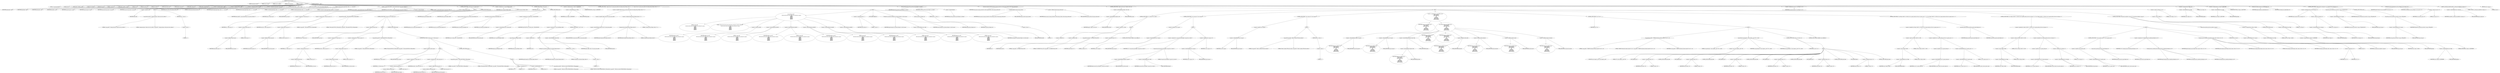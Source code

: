 digraph hostapd_notif_assoc {  
"1000115" [label = "(METHOD,hostapd_notif_assoc)" ]
"1000116" [label = "(PARAM,hostapd_data *hapd)" ]
"1000117" [label = "(PARAM,const u8 *addr)" ]
"1000118" [label = "(PARAM,const u8 *req_ies)" ]
"1000119" [label = "(PARAM,size_t req_ies_len)" ]
"1000120" [label = "(PARAM,int reassoc)" ]
"1000121" [label = "(BLOCK,,)" ]
"1000122" [label = "(LOCAL,v5: wpa_state_machine *)" ]
"1000123" [label = "(LOCAL,v6: u8 *)" ]
"1000124" [label = "(LOCAL,reason: unsigned __int16)" ]
"1000125" [label = "(LOCAL,v9: u8 [ 1064 ])" ]
"1000126" [label = "(LOCAL,ielen: size_t)" ]
"1000127" [label = "(LOCAL,ie: const u8 *)" ]
"1000128" [label = "(LOCAL,elems: ieee802_11_elems)" ]
"1000129" [label = "(LOCAL,res: int)" ]
"1000130" [label = "(LOCAL,new_assoc: int)" ]
"1000131" [label = "(LOCAL,sta: sta_info *)" ]
"1000132" [label = "(LOCAL,req_ies_lena: size_t)" ]
"1000133" [label = "(LOCAL,req_iesa: const u8 *)" ]
"1000134" [label = "(LOCAL,addra: const u8 *)" ]
"1000135" [label = "(LOCAL,hapda: hostapd_data *)" ]
"1000136" [label = "(<operator>.assignment,hapda = hapd)" ]
"1000137" [label = "(IDENTIFIER,hapda,hapda = hapd)" ]
"1000138" [label = "(IDENTIFIER,hapd,hapda = hapd)" ]
"1000139" [label = "(<operator>.assignment,addra = addr)" ]
"1000140" [label = "(IDENTIFIER,addra,addra = addr)" ]
"1000141" [label = "(IDENTIFIER,addr,addra = addr)" ]
"1000142" [label = "(<operator>.assignment,req_iesa = req_ies)" ]
"1000143" [label = "(IDENTIFIER,req_iesa,req_iesa = req_ies)" ]
"1000144" [label = "(IDENTIFIER,req_ies,req_iesa = req_ies)" ]
"1000145" [label = "(<operator>.assignment,req_ies_lena = req_ies_len)" ]
"1000146" [label = "(IDENTIFIER,req_ies_lena,req_ies_lena = req_ies_len)" ]
"1000147" [label = "(IDENTIFIER,req_ies_len,req_ies_lena = req_ies_len)" ]
"1000148" [label = "(CONTROL_STRUCTURE,if ( !addr ),if ( !addr ))" ]
"1000149" [label = "(<operator>.logicalNot,!addr)" ]
"1000150" [label = "(IDENTIFIER,addr,!addr)" ]
"1000151" [label = "(BLOCK,,)" ]
"1000152" [label = "(wpa_printf,wpa_printf(2, \"hostapd_notif_assoc: Skip event with no address\"))" ]
"1000153" [label = "(LITERAL,2,wpa_printf(2, \"hostapd_notif_assoc: Skip event with no address\"))" ]
"1000154" [label = "(LITERAL,\"hostapd_notif_assoc: Skip event with no address\",wpa_printf(2, \"hostapd_notif_assoc: Skip event with no address\"))" ]
"1000155" [label = "(RETURN,return -1;,return -1;)" ]
"1000156" [label = "(<operator>.minus,-1)" ]
"1000157" [label = "(LITERAL,1,-1)" ]
"1000158" [label = "(random_add_randomness,random_add_randomness(addra, 6u))" ]
"1000159" [label = "(IDENTIFIER,addra,random_add_randomness(addra, 6u))" ]
"1000160" [label = "(LITERAL,6u,random_add_randomness(addra, 6u))" ]
"1000161" [label = "(hostapd_logger,hostapd_logger(hapda, addra, 1u, 2, \"associated\"))" ]
"1000162" [label = "(IDENTIFIER,hapda,hostapd_logger(hapda, addra, 1u, 2, \"associated\"))" ]
"1000163" [label = "(IDENTIFIER,addra,hostapd_logger(hapda, addra, 1u, 2, \"associated\"))" ]
"1000164" [label = "(LITERAL,1u,hostapd_logger(hapda, addra, 1u, 2, \"associated\"))" ]
"1000165" [label = "(LITERAL,2,hostapd_logger(hapda, addra, 1u, 2, \"associated\"))" ]
"1000166" [label = "(LITERAL,\"associated\",hostapd_logger(hapda, addra, 1u, 2, \"associated\"))" ]
"1000167" [label = "(ieee802_11_parse_elems,ieee802_11_parse_elems(req_iesa, req_ies_lena, &elems, 0))" ]
"1000168" [label = "(IDENTIFIER,req_iesa,ieee802_11_parse_elems(req_iesa, req_ies_lena, &elems, 0))" ]
"1000169" [label = "(IDENTIFIER,req_ies_lena,ieee802_11_parse_elems(req_iesa, req_ies_lena, &elems, 0))" ]
"1000170" [label = "(<operator>.addressOf,&elems)" ]
"1000171" [label = "(IDENTIFIER,elems,ieee802_11_parse_elems(req_iesa, req_ies_lena, &elems, 0))" ]
"1000172" [label = "(LITERAL,0,ieee802_11_parse_elems(req_iesa, req_ies_lena, &elems, 0))" ]
"1000173" [label = "(CONTROL_STRUCTURE,if ( elems.wps_ie ),if ( elems.wps_ie ))" ]
"1000174" [label = "(<operator>.fieldAccess,elems.wps_ie)" ]
"1000175" [label = "(IDENTIFIER,elems,if ( elems.wps_ie ))" ]
"1000176" [label = "(FIELD_IDENTIFIER,wps_ie,wps_ie)" ]
"1000177" [label = "(BLOCK,,)" ]
"1000178" [label = "(<operator>.assignment,ie = elems.wps_ie - 2)" ]
"1000179" [label = "(IDENTIFIER,ie,ie = elems.wps_ie - 2)" ]
"1000180" [label = "(<operator>.subtraction,elems.wps_ie - 2)" ]
"1000181" [label = "(<operator>.fieldAccess,elems.wps_ie)" ]
"1000182" [label = "(IDENTIFIER,elems,elems.wps_ie - 2)" ]
"1000183" [label = "(FIELD_IDENTIFIER,wps_ie,wps_ie)" ]
"1000184" [label = "(LITERAL,2,elems.wps_ie - 2)" ]
"1000185" [label = "(<operator>.assignment,ielen = elems.wps_ie_len + 2)" ]
"1000186" [label = "(IDENTIFIER,ielen,ielen = elems.wps_ie_len + 2)" ]
"1000187" [label = "(<operator>.addition,elems.wps_ie_len + 2)" ]
"1000188" [label = "(<operator>.fieldAccess,elems.wps_ie_len)" ]
"1000189" [label = "(IDENTIFIER,elems,elems.wps_ie_len + 2)" ]
"1000190" [label = "(FIELD_IDENTIFIER,wps_ie_len,wps_ie_len)" ]
"1000191" [label = "(LITERAL,2,elems.wps_ie_len + 2)" ]
"1000192" [label = "(wpa_printf,wpa_printf(2, \"STA included WPS IE in (Re)AssocReq\"))" ]
"1000193" [label = "(LITERAL,2,wpa_printf(2, \"STA included WPS IE in (Re)AssocReq\"))" ]
"1000194" [label = "(LITERAL,\"STA included WPS IE in (Re)AssocReq\",wpa_printf(2, \"STA included WPS IE in (Re)AssocReq\"))" ]
"1000195" [label = "(CONTROL_STRUCTURE,else,else)" ]
"1000196" [label = "(CONTROL_STRUCTURE,if ( elems.rsn_ie ),if ( elems.rsn_ie ))" ]
"1000197" [label = "(<operator>.fieldAccess,elems.rsn_ie)" ]
"1000198" [label = "(IDENTIFIER,elems,if ( elems.rsn_ie ))" ]
"1000199" [label = "(FIELD_IDENTIFIER,rsn_ie,rsn_ie)" ]
"1000200" [label = "(BLOCK,,)" ]
"1000201" [label = "(<operator>.assignment,ie = elems.rsn_ie - 2)" ]
"1000202" [label = "(IDENTIFIER,ie,ie = elems.rsn_ie - 2)" ]
"1000203" [label = "(<operator>.subtraction,elems.rsn_ie - 2)" ]
"1000204" [label = "(<operator>.fieldAccess,elems.rsn_ie)" ]
"1000205" [label = "(IDENTIFIER,elems,elems.rsn_ie - 2)" ]
"1000206" [label = "(FIELD_IDENTIFIER,rsn_ie,rsn_ie)" ]
"1000207" [label = "(LITERAL,2,elems.rsn_ie - 2)" ]
"1000208" [label = "(<operator>.assignment,ielen = elems.rsn_ie_len + 2)" ]
"1000209" [label = "(IDENTIFIER,ielen,ielen = elems.rsn_ie_len + 2)" ]
"1000210" [label = "(<operator>.addition,elems.rsn_ie_len + 2)" ]
"1000211" [label = "(<operator>.fieldAccess,elems.rsn_ie_len)" ]
"1000212" [label = "(IDENTIFIER,elems,elems.rsn_ie_len + 2)" ]
"1000213" [label = "(FIELD_IDENTIFIER,rsn_ie_len,rsn_ie_len)" ]
"1000214" [label = "(LITERAL,2,elems.rsn_ie_len + 2)" ]
"1000215" [label = "(wpa_printf,wpa_printf(2, \"STA included RSN IE in (Re)AssocReq\"))" ]
"1000216" [label = "(LITERAL,2,wpa_printf(2, \"STA included RSN IE in (Re)AssocReq\"))" ]
"1000217" [label = "(LITERAL,\"STA included RSN IE in (Re)AssocReq\",wpa_printf(2, \"STA included RSN IE in (Re)AssocReq\"))" ]
"1000218" [label = "(CONTROL_STRUCTURE,else,else)" ]
"1000219" [label = "(CONTROL_STRUCTURE,if ( elems.wpa_ie ),if ( elems.wpa_ie ))" ]
"1000220" [label = "(<operator>.fieldAccess,elems.wpa_ie)" ]
"1000221" [label = "(IDENTIFIER,elems,if ( elems.wpa_ie ))" ]
"1000222" [label = "(FIELD_IDENTIFIER,wpa_ie,wpa_ie)" ]
"1000223" [label = "(BLOCK,,)" ]
"1000224" [label = "(<operator>.assignment,ie = elems.wpa_ie - 2)" ]
"1000225" [label = "(IDENTIFIER,ie,ie = elems.wpa_ie - 2)" ]
"1000226" [label = "(<operator>.subtraction,elems.wpa_ie - 2)" ]
"1000227" [label = "(<operator>.fieldAccess,elems.wpa_ie)" ]
"1000228" [label = "(IDENTIFIER,elems,elems.wpa_ie - 2)" ]
"1000229" [label = "(FIELD_IDENTIFIER,wpa_ie,wpa_ie)" ]
"1000230" [label = "(LITERAL,2,elems.wpa_ie - 2)" ]
"1000231" [label = "(<operator>.assignment,ielen = elems.wpa_ie_len + 2)" ]
"1000232" [label = "(IDENTIFIER,ielen,ielen = elems.wpa_ie_len + 2)" ]
"1000233" [label = "(<operator>.addition,elems.wpa_ie_len + 2)" ]
"1000234" [label = "(<operator>.fieldAccess,elems.wpa_ie_len)" ]
"1000235" [label = "(IDENTIFIER,elems,elems.wpa_ie_len + 2)" ]
"1000236" [label = "(FIELD_IDENTIFIER,wpa_ie_len,wpa_ie_len)" ]
"1000237" [label = "(LITERAL,2,elems.wpa_ie_len + 2)" ]
"1000238" [label = "(wpa_printf,wpa_printf(2, \"STA included WPA IE in (Re)AssocReq\"))" ]
"1000239" [label = "(LITERAL,2,wpa_printf(2, \"STA included WPA IE in (Re)AssocReq\"))" ]
"1000240" [label = "(LITERAL,\"STA included WPA IE in (Re)AssocReq\",wpa_printf(2, \"STA included WPA IE in (Re)AssocReq\"))" ]
"1000241" [label = "(CONTROL_STRUCTURE,else,else)" ]
"1000242" [label = "(BLOCK,,)" ]
"1000243" [label = "(<operator>.assignment,ie = 0)" ]
"1000244" [label = "(IDENTIFIER,ie,ie = 0)" ]
"1000245" [label = "(LITERAL,0,ie = 0)" ]
"1000246" [label = "(<operator>.assignment,ielen = 0)" ]
"1000247" [label = "(IDENTIFIER,ielen,ielen = 0)" ]
"1000248" [label = "(LITERAL,0,ielen = 0)" ]
"1000249" [label = "(wpa_printf,wpa_printf(2, \"STA did not include WPS/RSN/WPA IE in (Re)AssocReq\"))" ]
"1000250" [label = "(LITERAL,2,wpa_printf(2, \"STA did not include WPS/RSN/WPA IE in (Re)AssocReq\"))" ]
"1000251" [label = "(LITERAL,\"STA did not include WPS/RSN/WPA IE in (Re)AssocReq\",wpa_printf(2, \"STA did not include WPS/RSN/WPA IE in (Re)AssocReq\"))" ]
"1000252" [label = "(<operator>.assignment,sta = ap_get_sta(hapda, addra))" ]
"1000253" [label = "(IDENTIFIER,sta,sta = ap_get_sta(hapda, addra))" ]
"1000254" [label = "(ap_get_sta,ap_get_sta(hapda, addra))" ]
"1000255" [label = "(IDENTIFIER,hapda,ap_get_sta(hapda, addra))" ]
"1000256" [label = "(IDENTIFIER,addra,ap_get_sta(hapda, addra))" ]
"1000257" [label = "(CONTROL_STRUCTURE,if ( sta ),if ( sta ))" ]
"1000258" [label = "(IDENTIFIER,sta,if ( sta ))" ]
"1000259" [label = "(BLOCK,,)" ]
"1000260" [label = "(ap_sta_no_session_timeout,ap_sta_no_session_timeout(hapda, sta))" ]
"1000261" [label = "(IDENTIFIER,hapda,ap_sta_no_session_timeout(hapda, sta))" ]
"1000262" [label = "(IDENTIFIER,sta,ap_sta_no_session_timeout(hapda, sta))" ]
"1000263" [label = "(accounting_sta_stop,accounting_sta_stop(hapda, sta))" ]
"1000264" [label = "(IDENTIFIER,hapda,accounting_sta_stop(hapda, sta))" ]
"1000265" [label = "(IDENTIFIER,sta,accounting_sta_stop(hapda, sta))" ]
"1000266" [label = "(<operator>.assignment,sta->timeout_next = STA_NULLFUNC)" ]
"1000267" [label = "(<operator>.indirectFieldAccess,sta->timeout_next)" ]
"1000268" [label = "(IDENTIFIER,sta,sta->timeout_next = STA_NULLFUNC)" ]
"1000269" [label = "(FIELD_IDENTIFIER,timeout_next,timeout_next)" ]
"1000270" [label = "(IDENTIFIER,STA_NULLFUNC,sta->timeout_next = STA_NULLFUNC)" ]
"1000271" [label = "(CONTROL_STRUCTURE,else,else)" ]
"1000272" [label = "(BLOCK,,)" ]
"1000273" [label = "(<operator>.assignment,sta = ap_sta_add(hapda, addra))" ]
"1000274" [label = "(IDENTIFIER,sta,sta = ap_sta_add(hapda, addra))" ]
"1000275" [label = "(ap_sta_add,ap_sta_add(hapda, addra))" ]
"1000276" [label = "(IDENTIFIER,hapda,ap_sta_add(hapda, addra))" ]
"1000277" [label = "(IDENTIFIER,addra,ap_sta_add(hapda, addra))" ]
"1000278" [label = "(CONTROL_STRUCTURE,if ( !sta ),if ( !sta ))" ]
"1000279" [label = "(<operator>.logicalNot,!sta)" ]
"1000280" [label = "(IDENTIFIER,sta,!sta)" ]
"1000281" [label = "(BLOCK,,)" ]
"1000282" [label = "(hostapd_drv_sta_disassoc,hostapd_drv_sta_disassoc(hapda, addra, 5))" ]
"1000283" [label = "(IDENTIFIER,hapda,hostapd_drv_sta_disassoc(hapda, addra, 5))" ]
"1000284" [label = "(IDENTIFIER,addra,hostapd_drv_sta_disassoc(hapda, addra, 5))" ]
"1000285" [label = "(LITERAL,5,hostapd_drv_sta_disassoc(hapda, addra, 5))" ]
"1000286" [label = "(RETURN,return -1;,return -1;)" ]
"1000287" [label = "(<operator>.minus,-1)" ]
"1000288" [label = "(LITERAL,1,-1)" ]
"1000289" [label = "(<operators>.assignmentAnd,sta->flags &= 0xFFFECFFF)" ]
"1000290" [label = "(<operator>.indirectFieldAccess,sta->flags)" ]
"1000291" [label = "(IDENTIFIER,sta,sta->flags &= 0xFFFECFFF)" ]
"1000292" [label = "(FIELD_IDENTIFIER,flags,flags)" ]
"1000293" [label = "(LITERAL,0xFFFECFFF,sta->flags &= 0xFFFECFFF)" ]
"1000294" [label = "(CONTROL_STRUCTURE,if ( !hapda->iface->drv_max_acl_mac_addrs && hostapd_check_acl(hapda, addra, 0) != 1 ),if ( !hapda->iface->drv_max_acl_mac_addrs && hostapd_check_acl(hapda, addra, 0) != 1 ))" ]
"1000295" [label = "(<operator>.logicalAnd,!hapda->iface->drv_max_acl_mac_addrs && hostapd_check_acl(hapda, addra, 0) != 1)" ]
"1000296" [label = "(<operator>.logicalNot,!hapda->iface->drv_max_acl_mac_addrs)" ]
"1000297" [label = "(<operator>.indirectFieldAccess,hapda->iface->drv_max_acl_mac_addrs)" ]
"1000298" [label = "(<operator>.indirectFieldAccess,hapda->iface)" ]
"1000299" [label = "(IDENTIFIER,hapda,!hapda->iface->drv_max_acl_mac_addrs)" ]
"1000300" [label = "(FIELD_IDENTIFIER,iface,iface)" ]
"1000301" [label = "(FIELD_IDENTIFIER,drv_max_acl_mac_addrs,drv_max_acl_mac_addrs)" ]
"1000302" [label = "(<operator>.notEquals,hostapd_check_acl(hapda, addra, 0) != 1)" ]
"1000303" [label = "(hostapd_check_acl,hostapd_check_acl(hapda, addra, 0))" ]
"1000304" [label = "(IDENTIFIER,hapda,hostapd_check_acl(hapda, addra, 0))" ]
"1000305" [label = "(IDENTIFIER,addra,hostapd_check_acl(hapda, addra, 0))" ]
"1000306" [label = "(LITERAL,0,hostapd_check_acl(hapda, addra, 0))" ]
"1000307" [label = "(LITERAL,1,hostapd_check_acl(hapda, addra, 0) != 1)" ]
"1000308" [label = "(BLOCK,,)" ]
"1000309" [label = "(wpa_printf,wpa_printf(\n      3,\n      \"STA %02x:%02x:%02x:%02x:%02x:%02x not allowed to connect\",\n      *addra,\n      addra[1],\n      addra[2],\n      addra[3],\n      addra[4],\n      addra[5]))" ]
"1000310" [label = "(LITERAL,3,wpa_printf(\n      3,\n      \"STA %02x:%02x:%02x:%02x:%02x:%02x not allowed to connect\",\n      *addra,\n      addra[1],\n      addra[2],\n      addra[3],\n      addra[4],\n      addra[5]))" ]
"1000311" [label = "(LITERAL,\"STA %02x:%02x:%02x:%02x:%02x:%02x not allowed to connect\",wpa_printf(\n      3,\n      \"STA %02x:%02x:%02x:%02x:%02x:%02x not allowed to connect\",\n      *addra,\n      addra[1],\n      addra[2],\n      addra[3],\n      addra[4],\n      addra[5]))" ]
"1000312" [label = "(<operator>.indirection,*addra)" ]
"1000313" [label = "(IDENTIFIER,addra,wpa_printf(\n      3,\n      \"STA %02x:%02x:%02x:%02x:%02x:%02x not allowed to connect\",\n      *addra,\n      addra[1],\n      addra[2],\n      addra[3],\n      addra[4],\n      addra[5]))" ]
"1000314" [label = "(<operator>.indirectIndexAccess,addra[1])" ]
"1000315" [label = "(IDENTIFIER,addra,wpa_printf(\n      3,\n      \"STA %02x:%02x:%02x:%02x:%02x:%02x not allowed to connect\",\n      *addra,\n      addra[1],\n      addra[2],\n      addra[3],\n      addra[4],\n      addra[5]))" ]
"1000316" [label = "(LITERAL,1,wpa_printf(\n      3,\n      \"STA %02x:%02x:%02x:%02x:%02x:%02x not allowed to connect\",\n      *addra,\n      addra[1],\n      addra[2],\n      addra[3],\n      addra[4],\n      addra[5]))" ]
"1000317" [label = "(<operator>.indirectIndexAccess,addra[2])" ]
"1000318" [label = "(IDENTIFIER,addra,wpa_printf(\n      3,\n      \"STA %02x:%02x:%02x:%02x:%02x:%02x not allowed to connect\",\n      *addra,\n      addra[1],\n      addra[2],\n      addra[3],\n      addra[4],\n      addra[5]))" ]
"1000319" [label = "(LITERAL,2,wpa_printf(\n      3,\n      \"STA %02x:%02x:%02x:%02x:%02x:%02x not allowed to connect\",\n      *addra,\n      addra[1],\n      addra[2],\n      addra[3],\n      addra[4],\n      addra[5]))" ]
"1000320" [label = "(<operator>.indirectIndexAccess,addra[3])" ]
"1000321" [label = "(IDENTIFIER,addra,wpa_printf(\n      3,\n      \"STA %02x:%02x:%02x:%02x:%02x:%02x not allowed to connect\",\n      *addra,\n      addra[1],\n      addra[2],\n      addra[3],\n      addra[4],\n      addra[5]))" ]
"1000322" [label = "(LITERAL,3,wpa_printf(\n      3,\n      \"STA %02x:%02x:%02x:%02x:%02x:%02x not allowed to connect\",\n      *addra,\n      addra[1],\n      addra[2],\n      addra[3],\n      addra[4],\n      addra[5]))" ]
"1000323" [label = "(<operator>.indirectIndexAccess,addra[4])" ]
"1000324" [label = "(IDENTIFIER,addra,wpa_printf(\n      3,\n      \"STA %02x:%02x:%02x:%02x:%02x:%02x not allowed to connect\",\n      *addra,\n      addra[1],\n      addra[2],\n      addra[3],\n      addra[4],\n      addra[5]))" ]
"1000325" [label = "(LITERAL,4,wpa_printf(\n      3,\n      \"STA %02x:%02x:%02x:%02x:%02x:%02x not allowed to connect\",\n      *addra,\n      addra[1],\n      addra[2],\n      addra[3],\n      addra[4],\n      addra[5]))" ]
"1000326" [label = "(<operator>.indirectIndexAccess,addra[5])" ]
"1000327" [label = "(IDENTIFIER,addra,wpa_printf(\n      3,\n      \"STA %02x:%02x:%02x:%02x:%02x:%02x not allowed to connect\",\n      *addra,\n      addra[1],\n      addra[2],\n      addra[3],\n      addra[4],\n      addra[5]))" ]
"1000328" [label = "(LITERAL,5,wpa_printf(\n      3,\n      \"STA %02x:%02x:%02x:%02x:%02x:%02x not allowed to connect\",\n      *addra,\n      addra[1],\n      addra[2],\n      addra[3],\n      addra[4],\n      addra[5]))" ]
"1000329" [label = "(<operator>.assignment,reason = 1)" ]
"1000330" [label = "(IDENTIFIER,reason,reason = 1)" ]
"1000331" [label = "(LITERAL,1,reason = 1)" ]
"1000332" [label = "(JUMP_TARGET,LABEL_55)" ]
"1000333" [label = "(hostapd_drv_sta_disassoc,hostapd_drv_sta_disassoc(hapda, sta->addr, reason))" ]
"1000334" [label = "(IDENTIFIER,hapda,hostapd_drv_sta_disassoc(hapda, sta->addr, reason))" ]
"1000335" [label = "(<operator>.indirectFieldAccess,sta->addr)" ]
"1000336" [label = "(IDENTIFIER,sta,hostapd_drv_sta_disassoc(hapda, sta->addr, reason))" ]
"1000337" [label = "(FIELD_IDENTIFIER,addr,addr)" ]
"1000338" [label = "(IDENTIFIER,reason,hostapd_drv_sta_disassoc(hapda, sta->addr, reason))" ]
"1000339" [label = "(ap_free_sta,ap_free_sta(hapda, sta))" ]
"1000340" [label = "(IDENTIFIER,hapda,ap_free_sta(hapda, sta))" ]
"1000341" [label = "(IDENTIFIER,sta,ap_free_sta(hapda, sta))" ]
"1000342" [label = "(RETURN,return -1;,return -1;)" ]
"1000343" [label = "(<operator>.minus,-1)" ]
"1000344" [label = "(LITERAL,1,-1)" ]
"1000345" [label = "(mbo_ap_check_sta_assoc,mbo_ap_check_sta_assoc(hapda, sta, &elems))" ]
"1000346" [label = "(IDENTIFIER,hapda,mbo_ap_check_sta_assoc(hapda, sta, &elems))" ]
"1000347" [label = "(IDENTIFIER,sta,mbo_ap_check_sta_assoc(hapda, sta, &elems))" ]
"1000348" [label = "(<operator>.addressOf,&elems)" ]
"1000349" [label = "(IDENTIFIER,elems,mbo_ap_check_sta_assoc(hapda, sta, &elems))" ]
"1000350" [label = "(ap_copy_sta_supp_op_classes,ap_copy_sta_supp_op_classes(sta, elems.supp_op_classes, elems.supp_op_classes_len))" ]
"1000351" [label = "(IDENTIFIER,sta,ap_copy_sta_supp_op_classes(sta, elems.supp_op_classes, elems.supp_op_classes_len))" ]
"1000352" [label = "(<operator>.fieldAccess,elems.supp_op_classes)" ]
"1000353" [label = "(IDENTIFIER,elems,ap_copy_sta_supp_op_classes(sta, elems.supp_op_classes, elems.supp_op_classes_len))" ]
"1000354" [label = "(FIELD_IDENTIFIER,supp_op_classes,supp_op_classes)" ]
"1000355" [label = "(<operator>.fieldAccess,elems.supp_op_classes_len)" ]
"1000356" [label = "(IDENTIFIER,elems,ap_copy_sta_supp_op_classes(sta, elems.supp_op_classes, elems.supp_op_classes_len))" ]
"1000357" [label = "(FIELD_IDENTIFIER,supp_op_classes_len,supp_op_classes_len)" ]
"1000358" [label = "(CONTROL_STRUCTURE,if ( hapda->conf->wpa ),if ( hapda->conf->wpa ))" ]
"1000359" [label = "(<operator>.indirectFieldAccess,hapda->conf->wpa)" ]
"1000360" [label = "(<operator>.indirectFieldAccess,hapda->conf)" ]
"1000361" [label = "(IDENTIFIER,hapda,if ( hapda->conf->wpa ))" ]
"1000362" [label = "(FIELD_IDENTIFIER,conf,conf)" ]
"1000363" [label = "(FIELD_IDENTIFIER,wpa,wpa)" ]
"1000364" [label = "(BLOCK,,)" ]
"1000365" [label = "(CONTROL_STRUCTURE,if ( !ie || !ielen ),if ( !ie || !ielen ))" ]
"1000366" [label = "(<operator>.logicalOr,!ie || !ielen)" ]
"1000367" [label = "(<operator>.logicalNot,!ie)" ]
"1000368" [label = "(IDENTIFIER,ie,!ie)" ]
"1000369" [label = "(<operator>.logicalNot,!ielen)" ]
"1000370" [label = "(IDENTIFIER,ielen,!ielen)" ]
"1000371" [label = "(BLOCK,,)" ]
"1000372" [label = "(wpa_printf,wpa_printf(2, \"No WPA/RSN IE from STA\"))" ]
"1000373" [label = "(LITERAL,2,wpa_printf(2, \"No WPA/RSN IE from STA\"))" ]
"1000374" [label = "(LITERAL,\"No WPA/RSN IE from STA\",wpa_printf(2, \"No WPA/RSN IE from STA\"))" ]
"1000375" [label = "(<operator>.assignment,reason = 13)" ]
"1000376" [label = "(IDENTIFIER,reason,reason = 13)" ]
"1000377" [label = "(LITERAL,13,reason = 13)" ]
"1000378" [label = "(CONTROL_STRUCTURE,goto LABEL_55;,goto LABEL_55;)" ]
"1000379" [label = "(CONTROL_STRUCTURE,if ( !sta->wpa_sm ),if ( !sta->wpa_sm ))" ]
"1000380" [label = "(<operator>.logicalNot,!sta->wpa_sm)" ]
"1000381" [label = "(<operator>.indirectFieldAccess,sta->wpa_sm)" ]
"1000382" [label = "(IDENTIFIER,sta,!sta->wpa_sm)" ]
"1000383" [label = "(FIELD_IDENTIFIER,wpa_sm,wpa_sm)" ]
"1000384" [label = "(BLOCK,,)" ]
"1000385" [label = "(<operator>.assignment,v5 = wpa_auth_sta_init(hapda->wpa_auth, sta->addr, 0))" ]
"1000386" [label = "(IDENTIFIER,v5,v5 = wpa_auth_sta_init(hapda->wpa_auth, sta->addr, 0))" ]
"1000387" [label = "(wpa_auth_sta_init,wpa_auth_sta_init(hapda->wpa_auth, sta->addr, 0))" ]
"1000388" [label = "(<operator>.indirectFieldAccess,hapda->wpa_auth)" ]
"1000389" [label = "(IDENTIFIER,hapda,wpa_auth_sta_init(hapda->wpa_auth, sta->addr, 0))" ]
"1000390" [label = "(FIELD_IDENTIFIER,wpa_auth,wpa_auth)" ]
"1000391" [label = "(<operator>.indirectFieldAccess,sta->addr)" ]
"1000392" [label = "(IDENTIFIER,sta,wpa_auth_sta_init(hapda->wpa_auth, sta->addr, 0))" ]
"1000393" [label = "(FIELD_IDENTIFIER,addr,addr)" ]
"1000394" [label = "(LITERAL,0,wpa_auth_sta_init(hapda->wpa_auth, sta->addr, 0))" ]
"1000395" [label = "(<operator>.assignment,sta->wpa_sm = v5)" ]
"1000396" [label = "(<operator>.indirectFieldAccess,sta->wpa_sm)" ]
"1000397" [label = "(IDENTIFIER,sta,sta->wpa_sm = v5)" ]
"1000398" [label = "(FIELD_IDENTIFIER,wpa_sm,wpa_sm)" ]
"1000399" [label = "(IDENTIFIER,v5,sta->wpa_sm = v5)" ]
"1000400" [label = "(CONTROL_STRUCTURE,if ( !sta->wpa_sm ),if ( !sta->wpa_sm ))" ]
"1000401" [label = "(<operator>.logicalNot,!sta->wpa_sm)" ]
"1000402" [label = "(<operator>.indirectFieldAccess,sta->wpa_sm)" ]
"1000403" [label = "(IDENTIFIER,sta,!sta->wpa_sm)" ]
"1000404" [label = "(FIELD_IDENTIFIER,wpa_sm,wpa_sm)" ]
"1000405" [label = "(BLOCK,,)" ]
"1000406" [label = "(wpa_printf,wpa_printf(5, \"Failed to initialize WPA state machine\"))" ]
"1000407" [label = "(LITERAL,5,wpa_printf(5, \"Failed to initialize WPA state machine\"))" ]
"1000408" [label = "(LITERAL,\"Failed to initialize WPA state machine\",wpa_printf(5, \"Failed to initialize WPA state machine\"))" ]
"1000409" [label = "(RETURN,return -1;,return -1;)" ]
"1000410" [label = "(<operator>.minus,-1)" ]
"1000411" [label = "(LITERAL,1,-1)" ]
"1000412" [label = "(<operator>.assignment,res = wpa_validate_wpa_ie(\n            hapda->wpa_auth,\n            sta->wpa_sm,\n            hapda->iface->freq,\n            ie,\n            ielen,\n            elems.mdie,\n            elems.mdie_len,\n            elems.owe_dh,\n            elems.owe_dh_len))" ]
"1000413" [label = "(IDENTIFIER,res,res = wpa_validate_wpa_ie(\n            hapda->wpa_auth,\n            sta->wpa_sm,\n            hapda->iface->freq,\n            ie,\n            ielen,\n            elems.mdie,\n            elems.mdie_len,\n            elems.owe_dh,\n            elems.owe_dh_len))" ]
"1000414" [label = "(wpa_validate_wpa_ie,wpa_validate_wpa_ie(\n            hapda->wpa_auth,\n            sta->wpa_sm,\n            hapda->iface->freq,\n            ie,\n            ielen,\n            elems.mdie,\n            elems.mdie_len,\n            elems.owe_dh,\n            elems.owe_dh_len))" ]
"1000415" [label = "(<operator>.indirectFieldAccess,hapda->wpa_auth)" ]
"1000416" [label = "(IDENTIFIER,hapda,wpa_validate_wpa_ie(\n            hapda->wpa_auth,\n            sta->wpa_sm,\n            hapda->iface->freq,\n            ie,\n            ielen,\n            elems.mdie,\n            elems.mdie_len,\n            elems.owe_dh,\n            elems.owe_dh_len))" ]
"1000417" [label = "(FIELD_IDENTIFIER,wpa_auth,wpa_auth)" ]
"1000418" [label = "(<operator>.indirectFieldAccess,sta->wpa_sm)" ]
"1000419" [label = "(IDENTIFIER,sta,wpa_validate_wpa_ie(\n            hapda->wpa_auth,\n            sta->wpa_sm,\n            hapda->iface->freq,\n            ie,\n            ielen,\n            elems.mdie,\n            elems.mdie_len,\n            elems.owe_dh,\n            elems.owe_dh_len))" ]
"1000420" [label = "(FIELD_IDENTIFIER,wpa_sm,wpa_sm)" ]
"1000421" [label = "(<operator>.indirectFieldAccess,hapda->iface->freq)" ]
"1000422" [label = "(<operator>.indirectFieldAccess,hapda->iface)" ]
"1000423" [label = "(IDENTIFIER,hapda,wpa_validate_wpa_ie(\n            hapda->wpa_auth,\n            sta->wpa_sm,\n            hapda->iface->freq,\n            ie,\n            ielen,\n            elems.mdie,\n            elems.mdie_len,\n            elems.owe_dh,\n            elems.owe_dh_len))" ]
"1000424" [label = "(FIELD_IDENTIFIER,iface,iface)" ]
"1000425" [label = "(FIELD_IDENTIFIER,freq,freq)" ]
"1000426" [label = "(IDENTIFIER,ie,wpa_validate_wpa_ie(\n            hapda->wpa_auth,\n            sta->wpa_sm,\n            hapda->iface->freq,\n            ie,\n            ielen,\n            elems.mdie,\n            elems.mdie_len,\n            elems.owe_dh,\n            elems.owe_dh_len))" ]
"1000427" [label = "(IDENTIFIER,ielen,wpa_validate_wpa_ie(\n            hapda->wpa_auth,\n            sta->wpa_sm,\n            hapda->iface->freq,\n            ie,\n            ielen,\n            elems.mdie,\n            elems.mdie_len,\n            elems.owe_dh,\n            elems.owe_dh_len))" ]
"1000428" [label = "(<operator>.fieldAccess,elems.mdie)" ]
"1000429" [label = "(IDENTIFIER,elems,wpa_validate_wpa_ie(\n            hapda->wpa_auth,\n            sta->wpa_sm,\n            hapda->iface->freq,\n            ie,\n            ielen,\n            elems.mdie,\n            elems.mdie_len,\n            elems.owe_dh,\n            elems.owe_dh_len))" ]
"1000430" [label = "(FIELD_IDENTIFIER,mdie,mdie)" ]
"1000431" [label = "(<operator>.fieldAccess,elems.mdie_len)" ]
"1000432" [label = "(IDENTIFIER,elems,wpa_validate_wpa_ie(\n            hapda->wpa_auth,\n            sta->wpa_sm,\n            hapda->iface->freq,\n            ie,\n            ielen,\n            elems.mdie,\n            elems.mdie_len,\n            elems.owe_dh,\n            elems.owe_dh_len))" ]
"1000433" [label = "(FIELD_IDENTIFIER,mdie_len,mdie_len)" ]
"1000434" [label = "(<operator>.fieldAccess,elems.owe_dh)" ]
"1000435" [label = "(IDENTIFIER,elems,wpa_validate_wpa_ie(\n            hapda->wpa_auth,\n            sta->wpa_sm,\n            hapda->iface->freq,\n            ie,\n            ielen,\n            elems.mdie,\n            elems.mdie_len,\n            elems.owe_dh,\n            elems.owe_dh_len))" ]
"1000436" [label = "(FIELD_IDENTIFIER,owe_dh,owe_dh)" ]
"1000437" [label = "(<operator>.fieldAccess,elems.owe_dh_len)" ]
"1000438" [label = "(IDENTIFIER,elems,wpa_validate_wpa_ie(\n            hapda->wpa_auth,\n            sta->wpa_sm,\n            hapda->iface->freq,\n            ie,\n            ielen,\n            elems.mdie,\n            elems.mdie_len,\n            elems.owe_dh,\n            elems.owe_dh_len))" ]
"1000439" [label = "(FIELD_IDENTIFIER,owe_dh_len,owe_dh_len)" ]
"1000440" [label = "(CONTROL_STRUCTURE,if ( res ),if ( res ))" ]
"1000441" [label = "(IDENTIFIER,res,if ( res ))" ]
"1000442" [label = "(BLOCK,,)" ]
"1000443" [label = "(wpa_printf,wpa_printf(2, \"WPA/RSN information element rejected? (res %u)\", res))" ]
"1000444" [label = "(LITERAL,2,wpa_printf(2, \"WPA/RSN information element rejected? (res %u)\", res))" ]
"1000445" [label = "(LITERAL,\"WPA/RSN information element rejected? (res %u)\",wpa_printf(2, \"WPA/RSN information element rejected? (res %u)\", res))" ]
"1000446" [label = "(IDENTIFIER,res,wpa_printf(2, \"WPA/RSN information element rejected? (res %u)\", res))" ]
"1000447" [label = "(wpa_hexdump,wpa_hexdump(2, (const unsigned __int8 *)\"IE\", ie, ielen))" ]
"1000448" [label = "(LITERAL,2,wpa_hexdump(2, (const unsigned __int8 *)\"IE\", ie, ielen))" ]
"1000449" [label = "(<operator>.cast,(const unsigned __int8 *)\"IE\")" ]
"1000450" [label = "(UNKNOWN,const unsigned __int8 *,const unsigned __int8 *)" ]
"1000451" [label = "(LITERAL,\"IE\",(const unsigned __int8 *)\"IE\")" ]
"1000452" [label = "(IDENTIFIER,ie,wpa_hexdump(2, (const unsigned __int8 *)\"IE\", ie, ielen))" ]
"1000453" [label = "(IDENTIFIER,ielen,wpa_hexdump(2, (const unsigned __int8 *)\"IE\", ie, ielen))" ]
"1000454" [label = "(CONTROL_STRUCTURE,switch ( res ),switch ( res ))" ]
"1000455" [label = "(IDENTIFIER,res,switch ( res ))" ]
"1000456" [label = "(BLOCK,,)" ]
"1000457" [label = "(JUMP_TARGET,case 2)" ]
"1000458" [label = "(<operator>.assignment,reason = 18)" ]
"1000459" [label = "(IDENTIFIER,reason,reason = 18)" ]
"1000460" [label = "(LITERAL,18,reason = 18)" ]
"1000461" [label = "(CONTROL_STRUCTURE,break;,break;)" ]
"1000462" [label = "(JUMP_TARGET,case 3)" ]
"1000463" [label = "(<operator>.assignment,reason = 19)" ]
"1000464" [label = "(IDENTIFIER,reason,reason = 19)" ]
"1000465" [label = "(LITERAL,19,reason = 19)" ]
"1000466" [label = "(CONTROL_STRUCTURE,break;,break;)" ]
"1000467" [label = "(JUMP_TARGET,case 4)" ]
"1000468" [label = "(<operator>.assignment,reason = 20)" ]
"1000469" [label = "(IDENTIFIER,reason,reason = 20)" ]
"1000470" [label = "(LITERAL,20,reason = 20)" ]
"1000471" [label = "(CONTROL_STRUCTURE,break;,break;)" ]
"1000472" [label = "(JUMP_TARGET,case 7)" ]
"1000473" [label = "(<operator>.assignment,reason = 13)" ]
"1000474" [label = "(IDENTIFIER,reason,reason = 13)" ]
"1000475" [label = "(LITERAL,13,reason = 13)" ]
"1000476" [label = "(CONTROL_STRUCTURE,break;,break;)" ]
"1000477" [label = "(JUMP_TARGET,case 8)" ]
"1000478" [label = "(<operator>.assignment,reason = 24)" ]
"1000479" [label = "(IDENTIFIER,reason,reason = 24)" ]
"1000480" [label = "(LITERAL,24,reason = 24)" ]
"1000481" [label = "(CONTROL_STRUCTURE,break;,break;)" ]
"1000482" [label = "(JUMP_TARGET,default)" ]
"1000483" [label = "(<operator>.assignment,reason = 13)" ]
"1000484" [label = "(IDENTIFIER,reason,reason = 13)" ]
"1000485" [label = "(LITERAL,13,reason = 13)" ]
"1000486" [label = "(CONTROL_STRUCTURE,break;,break;)" ]
"1000487" [label = "(CONTROL_STRUCTURE,goto LABEL_55;,goto LABEL_55;)" ]
"1000488" [label = "(CONTROL_STRUCTURE,if ( (sta->flags & 0x402) == 1026 && !sta->sa_query_timed_out && sta->sa_query_count >= 1 ),if ( (sta->flags & 0x402) == 1026 && !sta->sa_query_timed_out && sta->sa_query_count >= 1 ))" ]
"1000489" [label = "(<operator>.logicalAnd,(sta->flags & 0x402) == 1026 && !sta->sa_query_timed_out && sta->sa_query_count >= 1)" ]
"1000490" [label = "(<operator>.equals,(sta->flags & 0x402) == 1026)" ]
"1000491" [label = "(<operator>.and,sta->flags & 0x402)" ]
"1000492" [label = "(<operator>.indirectFieldAccess,sta->flags)" ]
"1000493" [label = "(IDENTIFIER,sta,sta->flags & 0x402)" ]
"1000494" [label = "(FIELD_IDENTIFIER,flags,flags)" ]
"1000495" [label = "(LITERAL,0x402,sta->flags & 0x402)" ]
"1000496" [label = "(LITERAL,1026,(sta->flags & 0x402) == 1026)" ]
"1000497" [label = "(<operator>.logicalAnd,!sta->sa_query_timed_out && sta->sa_query_count >= 1)" ]
"1000498" [label = "(<operator>.logicalNot,!sta->sa_query_timed_out)" ]
"1000499" [label = "(<operator>.indirectFieldAccess,sta->sa_query_timed_out)" ]
"1000500" [label = "(IDENTIFIER,sta,!sta->sa_query_timed_out)" ]
"1000501" [label = "(FIELD_IDENTIFIER,sa_query_timed_out,sa_query_timed_out)" ]
"1000502" [label = "(<operator>.greaterEqualsThan,sta->sa_query_count >= 1)" ]
"1000503" [label = "(<operator>.indirectFieldAccess,sta->sa_query_count)" ]
"1000504" [label = "(IDENTIFIER,sta,sta->sa_query_count >= 1)" ]
"1000505" [label = "(FIELD_IDENTIFIER,sa_query_count,sa_query_count)" ]
"1000506" [label = "(LITERAL,1,sta->sa_query_count >= 1)" ]
"1000507" [label = "(ap_check_sa_query_timeout,ap_check_sa_query_timeout(hapda, sta))" ]
"1000508" [label = "(IDENTIFIER,hapda,ap_check_sa_query_timeout(hapda, sta))" ]
"1000509" [label = "(IDENTIFIER,sta,ap_check_sa_query_timeout(hapda, sta))" ]
"1000510" [label = "(CONTROL_STRUCTURE,if ( (sta->flags & 0x402) == 1026 && !sta->sa_query_timed_out && sta->auth_alg != 2 ),if ( (sta->flags & 0x402) == 1026 && !sta->sa_query_timed_out && sta->auth_alg != 2 ))" ]
"1000511" [label = "(<operator>.logicalAnd,(sta->flags & 0x402) == 1026 && !sta->sa_query_timed_out && sta->auth_alg != 2)" ]
"1000512" [label = "(<operator>.equals,(sta->flags & 0x402) == 1026)" ]
"1000513" [label = "(<operator>.and,sta->flags & 0x402)" ]
"1000514" [label = "(<operator>.indirectFieldAccess,sta->flags)" ]
"1000515" [label = "(IDENTIFIER,sta,sta->flags & 0x402)" ]
"1000516" [label = "(FIELD_IDENTIFIER,flags,flags)" ]
"1000517" [label = "(LITERAL,0x402,sta->flags & 0x402)" ]
"1000518" [label = "(LITERAL,1026,(sta->flags & 0x402) == 1026)" ]
"1000519" [label = "(<operator>.logicalAnd,!sta->sa_query_timed_out && sta->auth_alg != 2)" ]
"1000520" [label = "(<operator>.logicalNot,!sta->sa_query_timed_out)" ]
"1000521" [label = "(<operator>.indirectFieldAccess,sta->sa_query_timed_out)" ]
"1000522" [label = "(IDENTIFIER,sta,!sta->sa_query_timed_out)" ]
"1000523" [label = "(FIELD_IDENTIFIER,sa_query_timed_out,sa_query_timed_out)" ]
"1000524" [label = "(<operator>.notEquals,sta->auth_alg != 2)" ]
"1000525" [label = "(<operator>.indirectFieldAccess,sta->auth_alg)" ]
"1000526" [label = "(IDENTIFIER,sta,sta->auth_alg != 2)" ]
"1000527" [label = "(FIELD_IDENTIFIER,auth_alg,auth_alg)" ]
"1000528" [label = "(LITERAL,2,sta->auth_alg != 2)" ]
"1000529" [label = "(BLOCK,,)" ]
"1000530" [label = "(CONTROL_STRUCTURE,if ( !sta->sa_query_count ),if ( !sta->sa_query_count ))" ]
"1000531" [label = "(<operator>.logicalNot,!sta->sa_query_count)" ]
"1000532" [label = "(<operator>.indirectFieldAccess,sta->sa_query_count)" ]
"1000533" [label = "(IDENTIFIER,sta,!sta->sa_query_count)" ]
"1000534" [label = "(FIELD_IDENTIFIER,sa_query_count,sa_query_count)" ]
"1000535" [label = "(ap_sta_start_sa_query,ap_sta_start_sa_query(hapda, sta))" ]
"1000536" [label = "(IDENTIFIER,hapda,ap_sta_start_sa_query(hapda, sta))" ]
"1000537" [label = "(IDENTIFIER,sta,ap_sta_start_sa_query(hapda, sta))" ]
"1000538" [label = "(<operator>.assignment,v6 = hostapd_eid_assoc_comeback_time(hapda, sta, v9))" ]
"1000539" [label = "(IDENTIFIER,v6,v6 = hostapd_eid_assoc_comeback_time(hapda, sta, v9))" ]
"1000540" [label = "(hostapd_eid_assoc_comeback_time,hostapd_eid_assoc_comeback_time(hapda, sta, v9))" ]
"1000541" [label = "(IDENTIFIER,hapda,hostapd_eid_assoc_comeback_time(hapda, sta, v9))" ]
"1000542" [label = "(IDENTIFIER,sta,hostapd_eid_assoc_comeback_time(hapda, sta, v9))" ]
"1000543" [label = "(IDENTIFIER,v9,hostapd_eid_assoc_comeback_time(hapda, sta, v9))" ]
"1000544" [label = "(hostapd_sta_assoc,hostapd_sta_assoc(hapda, addra, reassoc, 0x1Eu, v9, v6 - v9))" ]
"1000545" [label = "(IDENTIFIER,hapda,hostapd_sta_assoc(hapda, addra, reassoc, 0x1Eu, v9, v6 - v9))" ]
"1000546" [label = "(IDENTIFIER,addra,hostapd_sta_assoc(hapda, addra, reassoc, 0x1Eu, v9, v6 - v9))" ]
"1000547" [label = "(IDENTIFIER,reassoc,hostapd_sta_assoc(hapda, addra, reassoc, 0x1Eu, v9, v6 - v9))" ]
"1000548" [label = "(LITERAL,0x1Eu,hostapd_sta_assoc(hapda, addra, reassoc, 0x1Eu, v9, v6 - v9))" ]
"1000549" [label = "(IDENTIFIER,v9,hostapd_sta_assoc(hapda, addra, reassoc, 0x1Eu, v9, v6 - v9))" ]
"1000550" [label = "(<operator>.subtraction,v6 - v9)" ]
"1000551" [label = "(IDENTIFIER,v6,v6 - v9)" ]
"1000552" [label = "(IDENTIFIER,v9,v6 - v9)" ]
"1000553" [label = "(RETURN,return 0;,return 0;)" ]
"1000554" [label = "(LITERAL,0,return 0;)" ]
"1000555" [label = "(CONTROL_STRUCTURE,if ( wpa_auth_uses_mfp(sta->wpa_sm) ),if ( wpa_auth_uses_mfp(sta->wpa_sm) ))" ]
"1000556" [label = "(wpa_auth_uses_mfp,wpa_auth_uses_mfp(sta->wpa_sm))" ]
"1000557" [label = "(<operator>.indirectFieldAccess,sta->wpa_sm)" ]
"1000558" [label = "(IDENTIFIER,sta,wpa_auth_uses_mfp(sta->wpa_sm))" ]
"1000559" [label = "(FIELD_IDENTIFIER,wpa_sm,wpa_sm)" ]
"1000560" [label = "(<operators>.assignmentOr,sta->flags |= 0x400u)" ]
"1000561" [label = "(<operator>.indirectFieldAccess,sta->flags)" ]
"1000562" [label = "(IDENTIFIER,sta,sta->flags |= 0x400u)" ]
"1000563" [label = "(FIELD_IDENTIFIER,flags,flags)" ]
"1000564" [label = "(LITERAL,0x400u,sta->flags |= 0x400u)" ]
"1000565" [label = "(CONTROL_STRUCTURE,else,else)" ]
"1000566" [label = "(<operators>.assignmentAnd,sta->flags &= 0xFFFFFBFF)" ]
"1000567" [label = "(<operator>.indirectFieldAccess,sta->flags)" ]
"1000568" [label = "(IDENTIFIER,sta,sta->flags &= 0xFFFFFBFF)" ]
"1000569" [label = "(FIELD_IDENTIFIER,flags,flags)" ]
"1000570" [label = "(LITERAL,0xFFFFFBFF,sta->flags &= 0xFFFFFBFF)" ]
"1000571" [label = "(<operator>.assignment,new_assoc = (sta->flags & 2) == 0)" ]
"1000572" [label = "(IDENTIFIER,new_assoc,new_assoc = (sta->flags & 2) == 0)" ]
"1000573" [label = "(<operator>.equals,(sta->flags & 2) == 0)" ]
"1000574" [label = "(<operator>.and,sta->flags & 2)" ]
"1000575" [label = "(<operator>.indirectFieldAccess,sta->flags)" ]
"1000576" [label = "(IDENTIFIER,sta,sta->flags & 2)" ]
"1000577" [label = "(FIELD_IDENTIFIER,flags,flags)" ]
"1000578" [label = "(LITERAL,2,sta->flags & 2)" ]
"1000579" [label = "(LITERAL,0,(sta->flags & 2) == 0)" ]
"1000580" [label = "(<operators>.assignmentOr,sta->flags |= 3u)" ]
"1000581" [label = "(<operator>.indirectFieldAccess,sta->flags)" ]
"1000582" [label = "(IDENTIFIER,sta,sta->flags |= 3u)" ]
"1000583" [label = "(FIELD_IDENTIFIER,flags,flags)" ]
"1000584" [label = "(LITERAL,3u,sta->flags |= 3u)" ]
"1000585" [label = "(<operators>.assignmentAnd,sta->flags &= 0xFFF7FFFF)" ]
"1000586" [label = "(<operator>.indirectFieldAccess,sta->flags)" ]
"1000587" [label = "(IDENTIFIER,sta,sta->flags &= 0xFFF7FFFF)" ]
"1000588" [label = "(FIELD_IDENTIFIER,flags,flags)" ]
"1000589" [label = "(LITERAL,0xFFF7FFFF,sta->flags &= 0xFFF7FFFF)" ]
"1000590" [label = "(hostapd_set_sta_flags,hostapd_set_sta_flags(hapda, sta))" ]
"1000591" [label = "(IDENTIFIER,hapda,hostapd_set_sta_flags(hapda, sta))" ]
"1000592" [label = "(IDENTIFIER,sta,hostapd_set_sta_flags(hapda, sta))" ]
"1000593" [label = "(CONTROL_STRUCTURE,if ( reassoc && sta->auth_alg == 2 ),if ( reassoc && sta->auth_alg == 2 ))" ]
"1000594" [label = "(<operator>.logicalAnd,reassoc && sta->auth_alg == 2)" ]
"1000595" [label = "(IDENTIFIER,reassoc,reassoc && sta->auth_alg == 2)" ]
"1000596" [label = "(<operator>.equals,sta->auth_alg == 2)" ]
"1000597" [label = "(<operator>.indirectFieldAccess,sta->auth_alg)" ]
"1000598" [label = "(IDENTIFIER,sta,sta->auth_alg == 2)" ]
"1000599" [label = "(FIELD_IDENTIFIER,auth_alg,auth_alg)" ]
"1000600" [label = "(LITERAL,2,sta->auth_alg == 2)" ]
"1000601" [label = "(wpa_auth_sm_event,wpa_auth_sm_event(sta->wpa_sm, WPA_ASSOC_FT))" ]
"1000602" [label = "(<operator>.indirectFieldAccess,sta->wpa_sm)" ]
"1000603" [label = "(IDENTIFIER,sta,wpa_auth_sm_event(sta->wpa_sm, WPA_ASSOC_FT))" ]
"1000604" [label = "(FIELD_IDENTIFIER,wpa_sm,wpa_sm)" ]
"1000605" [label = "(IDENTIFIER,WPA_ASSOC_FT,wpa_auth_sm_event(sta->wpa_sm, WPA_ASSOC_FT))" ]
"1000606" [label = "(CONTROL_STRUCTURE,else,else)" ]
"1000607" [label = "(wpa_auth_sm_event,wpa_auth_sm_event(sta->wpa_sm, WPA_ASSOC))" ]
"1000608" [label = "(<operator>.indirectFieldAccess,sta->wpa_sm)" ]
"1000609" [label = "(IDENTIFIER,sta,wpa_auth_sm_event(sta->wpa_sm, WPA_ASSOC))" ]
"1000610" [label = "(FIELD_IDENTIFIER,wpa_sm,wpa_sm)" ]
"1000611" [label = "(IDENTIFIER,WPA_ASSOC,wpa_auth_sm_event(sta->wpa_sm, WPA_ASSOC))" ]
"1000612" [label = "(hostapd_new_assoc_sta,hostapd_new_assoc_sta(hapda, sta, new_assoc == 0))" ]
"1000613" [label = "(IDENTIFIER,hapda,hostapd_new_assoc_sta(hapda, sta, new_assoc == 0))" ]
"1000614" [label = "(IDENTIFIER,sta,hostapd_new_assoc_sta(hapda, sta, new_assoc == 0))" ]
"1000615" [label = "(<operator>.equals,new_assoc == 0)" ]
"1000616" [label = "(IDENTIFIER,new_assoc,new_assoc == 0)" ]
"1000617" [label = "(LITERAL,0,new_assoc == 0)" ]
"1000618" [label = "(ieee802_1x_notify_port_enabled,ieee802_1x_notify_port_enabled(sta->eapol_sm, 1))" ]
"1000619" [label = "(<operator>.indirectFieldAccess,sta->eapol_sm)" ]
"1000620" [label = "(IDENTIFIER,sta,ieee802_1x_notify_port_enabled(sta->eapol_sm, 1))" ]
"1000621" [label = "(FIELD_IDENTIFIER,eapol_sm,eapol_sm)" ]
"1000622" [label = "(LITERAL,1,ieee802_1x_notify_port_enabled(sta->eapol_sm, 1))" ]
"1000623" [label = "(RETURN,return 0;,return 0;)" ]
"1000624" [label = "(LITERAL,0,return 0;)" ]
"1000625" [label = "(METHOD_RETURN,int __cdecl)" ]
  "1000115" -> "1000116" 
  "1000115" -> "1000117" 
  "1000115" -> "1000118" 
  "1000115" -> "1000119" 
  "1000115" -> "1000120" 
  "1000115" -> "1000121" 
  "1000115" -> "1000625" 
  "1000121" -> "1000122" 
  "1000121" -> "1000123" 
  "1000121" -> "1000124" 
  "1000121" -> "1000125" 
  "1000121" -> "1000126" 
  "1000121" -> "1000127" 
  "1000121" -> "1000128" 
  "1000121" -> "1000129" 
  "1000121" -> "1000130" 
  "1000121" -> "1000131" 
  "1000121" -> "1000132" 
  "1000121" -> "1000133" 
  "1000121" -> "1000134" 
  "1000121" -> "1000135" 
  "1000121" -> "1000136" 
  "1000121" -> "1000139" 
  "1000121" -> "1000142" 
  "1000121" -> "1000145" 
  "1000121" -> "1000148" 
  "1000121" -> "1000158" 
  "1000121" -> "1000161" 
  "1000121" -> "1000167" 
  "1000121" -> "1000173" 
  "1000121" -> "1000252" 
  "1000121" -> "1000257" 
  "1000121" -> "1000289" 
  "1000121" -> "1000294" 
  "1000121" -> "1000345" 
  "1000121" -> "1000350" 
  "1000121" -> "1000358" 
  "1000121" -> "1000571" 
  "1000121" -> "1000580" 
  "1000121" -> "1000585" 
  "1000121" -> "1000590" 
  "1000121" -> "1000593" 
  "1000121" -> "1000612" 
  "1000121" -> "1000618" 
  "1000121" -> "1000623" 
  "1000136" -> "1000137" 
  "1000136" -> "1000138" 
  "1000139" -> "1000140" 
  "1000139" -> "1000141" 
  "1000142" -> "1000143" 
  "1000142" -> "1000144" 
  "1000145" -> "1000146" 
  "1000145" -> "1000147" 
  "1000148" -> "1000149" 
  "1000148" -> "1000151" 
  "1000149" -> "1000150" 
  "1000151" -> "1000152" 
  "1000151" -> "1000155" 
  "1000152" -> "1000153" 
  "1000152" -> "1000154" 
  "1000155" -> "1000156" 
  "1000156" -> "1000157" 
  "1000158" -> "1000159" 
  "1000158" -> "1000160" 
  "1000161" -> "1000162" 
  "1000161" -> "1000163" 
  "1000161" -> "1000164" 
  "1000161" -> "1000165" 
  "1000161" -> "1000166" 
  "1000167" -> "1000168" 
  "1000167" -> "1000169" 
  "1000167" -> "1000170" 
  "1000167" -> "1000172" 
  "1000170" -> "1000171" 
  "1000173" -> "1000174" 
  "1000173" -> "1000177" 
  "1000173" -> "1000195" 
  "1000174" -> "1000175" 
  "1000174" -> "1000176" 
  "1000177" -> "1000178" 
  "1000177" -> "1000185" 
  "1000177" -> "1000192" 
  "1000178" -> "1000179" 
  "1000178" -> "1000180" 
  "1000180" -> "1000181" 
  "1000180" -> "1000184" 
  "1000181" -> "1000182" 
  "1000181" -> "1000183" 
  "1000185" -> "1000186" 
  "1000185" -> "1000187" 
  "1000187" -> "1000188" 
  "1000187" -> "1000191" 
  "1000188" -> "1000189" 
  "1000188" -> "1000190" 
  "1000192" -> "1000193" 
  "1000192" -> "1000194" 
  "1000195" -> "1000196" 
  "1000196" -> "1000197" 
  "1000196" -> "1000200" 
  "1000196" -> "1000218" 
  "1000197" -> "1000198" 
  "1000197" -> "1000199" 
  "1000200" -> "1000201" 
  "1000200" -> "1000208" 
  "1000200" -> "1000215" 
  "1000201" -> "1000202" 
  "1000201" -> "1000203" 
  "1000203" -> "1000204" 
  "1000203" -> "1000207" 
  "1000204" -> "1000205" 
  "1000204" -> "1000206" 
  "1000208" -> "1000209" 
  "1000208" -> "1000210" 
  "1000210" -> "1000211" 
  "1000210" -> "1000214" 
  "1000211" -> "1000212" 
  "1000211" -> "1000213" 
  "1000215" -> "1000216" 
  "1000215" -> "1000217" 
  "1000218" -> "1000219" 
  "1000219" -> "1000220" 
  "1000219" -> "1000223" 
  "1000219" -> "1000241" 
  "1000220" -> "1000221" 
  "1000220" -> "1000222" 
  "1000223" -> "1000224" 
  "1000223" -> "1000231" 
  "1000223" -> "1000238" 
  "1000224" -> "1000225" 
  "1000224" -> "1000226" 
  "1000226" -> "1000227" 
  "1000226" -> "1000230" 
  "1000227" -> "1000228" 
  "1000227" -> "1000229" 
  "1000231" -> "1000232" 
  "1000231" -> "1000233" 
  "1000233" -> "1000234" 
  "1000233" -> "1000237" 
  "1000234" -> "1000235" 
  "1000234" -> "1000236" 
  "1000238" -> "1000239" 
  "1000238" -> "1000240" 
  "1000241" -> "1000242" 
  "1000242" -> "1000243" 
  "1000242" -> "1000246" 
  "1000242" -> "1000249" 
  "1000243" -> "1000244" 
  "1000243" -> "1000245" 
  "1000246" -> "1000247" 
  "1000246" -> "1000248" 
  "1000249" -> "1000250" 
  "1000249" -> "1000251" 
  "1000252" -> "1000253" 
  "1000252" -> "1000254" 
  "1000254" -> "1000255" 
  "1000254" -> "1000256" 
  "1000257" -> "1000258" 
  "1000257" -> "1000259" 
  "1000257" -> "1000271" 
  "1000259" -> "1000260" 
  "1000259" -> "1000263" 
  "1000259" -> "1000266" 
  "1000260" -> "1000261" 
  "1000260" -> "1000262" 
  "1000263" -> "1000264" 
  "1000263" -> "1000265" 
  "1000266" -> "1000267" 
  "1000266" -> "1000270" 
  "1000267" -> "1000268" 
  "1000267" -> "1000269" 
  "1000271" -> "1000272" 
  "1000272" -> "1000273" 
  "1000272" -> "1000278" 
  "1000273" -> "1000274" 
  "1000273" -> "1000275" 
  "1000275" -> "1000276" 
  "1000275" -> "1000277" 
  "1000278" -> "1000279" 
  "1000278" -> "1000281" 
  "1000279" -> "1000280" 
  "1000281" -> "1000282" 
  "1000281" -> "1000286" 
  "1000282" -> "1000283" 
  "1000282" -> "1000284" 
  "1000282" -> "1000285" 
  "1000286" -> "1000287" 
  "1000287" -> "1000288" 
  "1000289" -> "1000290" 
  "1000289" -> "1000293" 
  "1000290" -> "1000291" 
  "1000290" -> "1000292" 
  "1000294" -> "1000295" 
  "1000294" -> "1000308" 
  "1000295" -> "1000296" 
  "1000295" -> "1000302" 
  "1000296" -> "1000297" 
  "1000297" -> "1000298" 
  "1000297" -> "1000301" 
  "1000298" -> "1000299" 
  "1000298" -> "1000300" 
  "1000302" -> "1000303" 
  "1000302" -> "1000307" 
  "1000303" -> "1000304" 
  "1000303" -> "1000305" 
  "1000303" -> "1000306" 
  "1000308" -> "1000309" 
  "1000308" -> "1000329" 
  "1000308" -> "1000332" 
  "1000308" -> "1000333" 
  "1000308" -> "1000339" 
  "1000308" -> "1000342" 
  "1000309" -> "1000310" 
  "1000309" -> "1000311" 
  "1000309" -> "1000312" 
  "1000309" -> "1000314" 
  "1000309" -> "1000317" 
  "1000309" -> "1000320" 
  "1000309" -> "1000323" 
  "1000309" -> "1000326" 
  "1000312" -> "1000313" 
  "1000314" -> "1000315" 
  "1000314" -> "1000316" 
  "1000317" -> "1000318" 
  "1000317" -> "1000319" 
  "1000320" -> "1000321" 
  "1000320" -> "1000322" 
  "1000323" -> "1000324" 
  "1000323" -> "1000325" 
  "1000326" -> "1000327" 
  "1000326" -> "1000328" 
  "1000329" -> "1000330" 
  "1000329" -> "1000331" 
  "1000333" -> "1000334" 
  "1000333" -> "1000335" 
  "1000333" -> "1000338" 
  "1000335" -> "1000336" 
  "1000335" -> "1000337" 
  "1000339" -> "1000340" 
  "1000339" -> "1000341" 
  "1000342" -> "1000343" 
  "1000343" -> "1000344" 
  "1000345" -> "1000346" 
  "1000345" -> "1000347" 
  "1000345" -> "1000348" 
  "1000348" -> "1000349" 
  "1000350" -> "1000351" 
  "1000350" -> "1000352" 
  "1000350" -> "1000355" 
  "1000352" -> "1000353" 
  "1000352" -> "1000354" 
  "1000355" -> "1000356" 
  "1000355" -> "1000357" 
  "1000358" -> "1000359" 
  "1000358" -> "1000364" 
  "1000359" -> "1000360" 
  "1000359" -> "1000363" 
  "1000360" -> "1000361" 
  "1000360" -> "1000362" 
  "1000364" -> "1000365" 
  "1000364" -> "1000379" 
  "1000364" -> "1000400" 
  "1000364" -> "1000412" 
  "1000364" -> "1000440" 
  "1000364" -> "1000488" 
  "1000364" -> "1000510" 
  "1000364" -> "1000555" 
  "1000365" -> "1000366" 
  "1000365" -> "1000371" 
  "1000366" -> "1000367" 
  "1000366" -> "1000369" 
  "1000367" -> "1000368" 
  "1000369" -> "1000370" 
  "1000371" -> "1000372" 
  "1000371" -> "1000375" 
  "1000371" -> "1000378" 
  "1000372" -> "1000373" 
  "1000372" -> "1000374" 
  "1000375" -> "1000376" 
  "1000375" -> "1000377" 
  "1000379" -> "1000380" 
  "1000379" -> "1000384" 
  "1000380" -> "1000381" 
  "1000381" -> "1000382" 
  "1000381" -> "1000383" 
  "1000384" -> "1000385" 
  "1000384" -> "1000395" 
  "1000385" -> "1000386" 
  "1000385" -> "1000387" 
  "1000387" -> "1000388" 
  "1000387" -> "1000391" 
  "1000387" -> "1000394" 
  "1000388" -> "1000389" 
  "1000388" -> "1000390" 
  "1000391" -> "1000392" 
  "1000391" -> "1000393" 
  "1000395" -> "1000396" 
  "1000395" -> "1000399" 
  "1000396" -> "1000397" 
  "1000396" -> "1000398" 
  "1000400" -> "1000401" 
  "1000400" -> "1000405" 
  "1000401" -> "1000402" 
  "1000402" -> "1000403" 
  "1000402" -> "1000404" 
  "1000405" -> "1000406" 
  "1000405" -> "1000409" 
  "1000406" -> "1000407" 
  "1000406" -> "1000408" 
  "1000409" -> "1000410" 
  "1000410" -> "1000411" 
  "1000412" -> "1000413" 
  "1000412" -> "1000414" 
  "1000414" -> "1000415" 
  "1000414" -> "1000418" 
  "1000414" -> "1000421" 
  "1000414" -> "1000426" 
  "1000414" -> "1000427" 
  "1000414" -> "1000428" 
  "1000414" -> "1000431" 
  "1000414" -> "1000434" 
  "1000414" -> "1000437" 
  "1000415" -> "1000416" 
  "1000415" -> "1000417" 
  "1000418" -> "1000419" 
  "1000418" -> "1000420" 
  "1000421" -> "1000422" 
  "1000421" -> "1000425" 
  "1000422" -> "1000423" 
  "1000422" -> "1000424" 
  "1000428" -> "1000429" 
  "1000428" -> "1000430" 
  "1000431" -> "1000432" 
  "1000431" -> "1000433" 
  "1000434" -> "1000435" 
  "1000434" -> "1000436" 
  "1000437" -> "1000438" 
  "1000437" -> "1000439" 
  "1000440" -> "1000441" 
  "1000440" -> "1000442" 
  "1000442" -> "1000443" 
  "1000442" -> "1000447" 
  "1000442" -> "1000454" 
  "1000442" -> "1000487" 
  "1000443" -> "1000444" 
  "1000443" -> "1000445" 
  "1000443" -> "1000446" 
  "1000447" -> "1000448" 
  "1000447" -> "1000449" 
  "1000447" -> "1000452" 
  "1000447" -> "1000453" 
  "1000449" -> "1000450" 
  "1000449" -> "1000451" 
  "1000454" -> "1000455" 
  "1000454" -> "1000456" 
  "1000456" -> "1000457" 
  "1000456" -> "1000458" 
  "1000456" -> "1000461" 
  "1000456" -> "1000462" 
  "1000456" -> "1000463" 
  "1000456" -> "1000466" 
  "1000456" -> "1000467" 
  "1000456" -> "1000468" 
  "1000456" -> "1000471" 
  "1000456" -> "1000472" 
  "1000456" -> "1000473" 
  "1000456" -> "1000476" 
  "1000456" -> "1000477" 
  "1000456" -> "1000478" 
  "1000456" -> "1000481" 
  "1000456" -> "1000482" 
  "1000456" -> "1000483" 
  "1000456" -> "1000486" 
  "1000458" -> "1000459" 
  "1000458" -> "1000460" 
  "1000463" -> "1000464" 
  "1000463" -> "1000465" 
  "1000468" -> "1000469" 
  "1000468" -> "1000470" 
  "1000473" -> "1000474" 
  "1000473" -> "1000475" 
  "1000478" -> "1000479" 
  "1000478" -> "1000480" 
  "1000483" -> "1000484" 
  "1000483" -> "1000485" 
  "1000488" -> "1000489" 
  "1000488" -> "1000507" 
  "1000489" -> "1000490" 
  "1000489" -> "1000497" 
  "1000490" -> "1000491" 
  "1000490" -> "1000496" 
  "1000491" -> "1000492" 
  "1000491" -> "1000495" 
  "1000492" -> "1000493" 
  "1000492" -> "1000494" 
  "1000497" -> "1000498" 
  "1000497" -> "1000502" 
  "1000498" -> "1000499" 
  "1000499" -> "1000500" 
  "1000499" -> "1000501" 
  "1000502" -> "1000503" 
  "1000502" -> "1000506" 
  "1000503" -> "1000504" 
  "1000503" -> "1000505" 
  "1000507" -> "1000508" 
  "1000507" -> "1000509" 
  "1000510" -> "1000511" 
  "1000510" -> "1000529" 
  "1000511" -> "1000512" 
  "1000511" -> "1000519" 
  "1000512" -> "1000513" 
  "1000512" -> "1000518" 
  "1000513" -> "1000514" 
  "1000513" -> "1000517" 
  "1000514" -> "1000515" 
  "1000514" -> "1000516" 
  "1000519" -> "1000520" 
  "1000519" -> "1000524" 
  "1000520" -> "1000521" 
  "1000521" -> "1000522" 
  "1000521" -> "1000523" 
  "1000524" -> "1000525" 
  "1000524" -> "1000528" 
  "1000525" -> "1000526" 
  "1000525" -> "1000527" 
  "1000529" -> "1000530" 
  "1000529" -> "1000538" 
  "1000529" -> "1000544" 
  "1000529" -> "1000553" 
  "1000530" -> "1000531" 
  "1000530" -> "1000535" 
  "1000531" -> "1000532" 
  "1000532" -> "1000533" 
  "1000532" -> "1000534" 
  "1000535" -> "1000536" 
  "1000535" -> "1000537" 
  "1000538" -> "1000539" 
  "1000538" -> "1000540" 
  "1000540" -> "1000541" 
  "1000540" -> "1000542" 
  "1000540" -> "1000543" 
  "1000544" -> "1000545" 
  "1000544" -> "1000546" 
  "1000544" -> "1000547" 
  "1000544" -> "1000548" 
  "1000544" -> "1000549" 
  "1000544" -> "1000550" 
  "1000550" -> "1000551" 
  "1000550" -> "1000552" 
  "1000553" -> "1000554" 
  "1000555" -> "1000556" 
  "1000555" -> "1000560" 
  "1000555" -> "1000565" 
  "1000556" -> "1000557" 
  "1000557" -> "1000558" 
  "1000557" -> "1000559" 
  "1000560" -> "1000561" 
  "1000560" -> "1000564" 
  "1000561" -> "1000562" 
  "1000561" -> "1000563" 
  "1000565" -> "1000566" 
  "1000566" -> "1000567" 
  "1000566" -> "1000570" 
  "1000567" -> "1000568" 
  "1000567" -> "1000569" 
  "1000571" -> "1000572" 
  "1000571" -> "1000573" 
  "1000573" -> "1000574" 
  "1000573" -> "1000579" 
  "1000574" -> "1000575" 
  "1000574" -> "1000578" 
  "1000575" -> "1000576" 
  "1000575" -> "1000577" 
  "1000580" -> "1000581" 
  "1000580" -> "1000584" 
  "1000581" -> "1000582" 
  "1000581" -> "1000583" 
  "1000585" -> "1000586" 
  "1000585" -> "1000589" 
  "1000586" -> "1000587" 
  "1000586" -> "1000588" 
  "1000590" -> "1000591" 
  "1000590" -> "1000592" 
  "1000593" -> "1000594" 
  "1000593" -> "1000601" 
  "1000593" -> "1000606" 
  "1000594" -> "1000595" 
  "1000594" -> "1000596" 
  "1000596" -> "1000597" 
  "1000596" -> "1000600" 
  "1000597" -> "1000598" 
  "1000597" -> "1000599" 
  "1000601" -> "1000602" 
  "1000601" -> "1000605" 
  "1000602" -> "1000603" 
  "1000602" -> "1000604" 
  "1000606" -> "1000607" 
  "1000607" -> "1000608" 
  "1000607" -> "1000611" 
  "1000608" -> "1000609" 
  "1000608" -> "1000610" 
  "1000612" -> "1000613" 
  "1000612" -> "1000614" 
  "1000612" -> "1000615" 
  "1000615" -> "1000616" 
  "1000615" -> "1000617" 
  "1000618" -> "1000619" 
  "1000618" -> "1000622" 
  "1000619" -> "1000620" 
  "1000619" -> "1000621" 
  "1000623" -> "1000624" 
}
